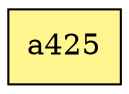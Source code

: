 digraph G {
rankdir=BT;ranksep="2.0";
"a425" [shape=record,fillcolor=khaki1,style=filled,label="{a425}"];
}